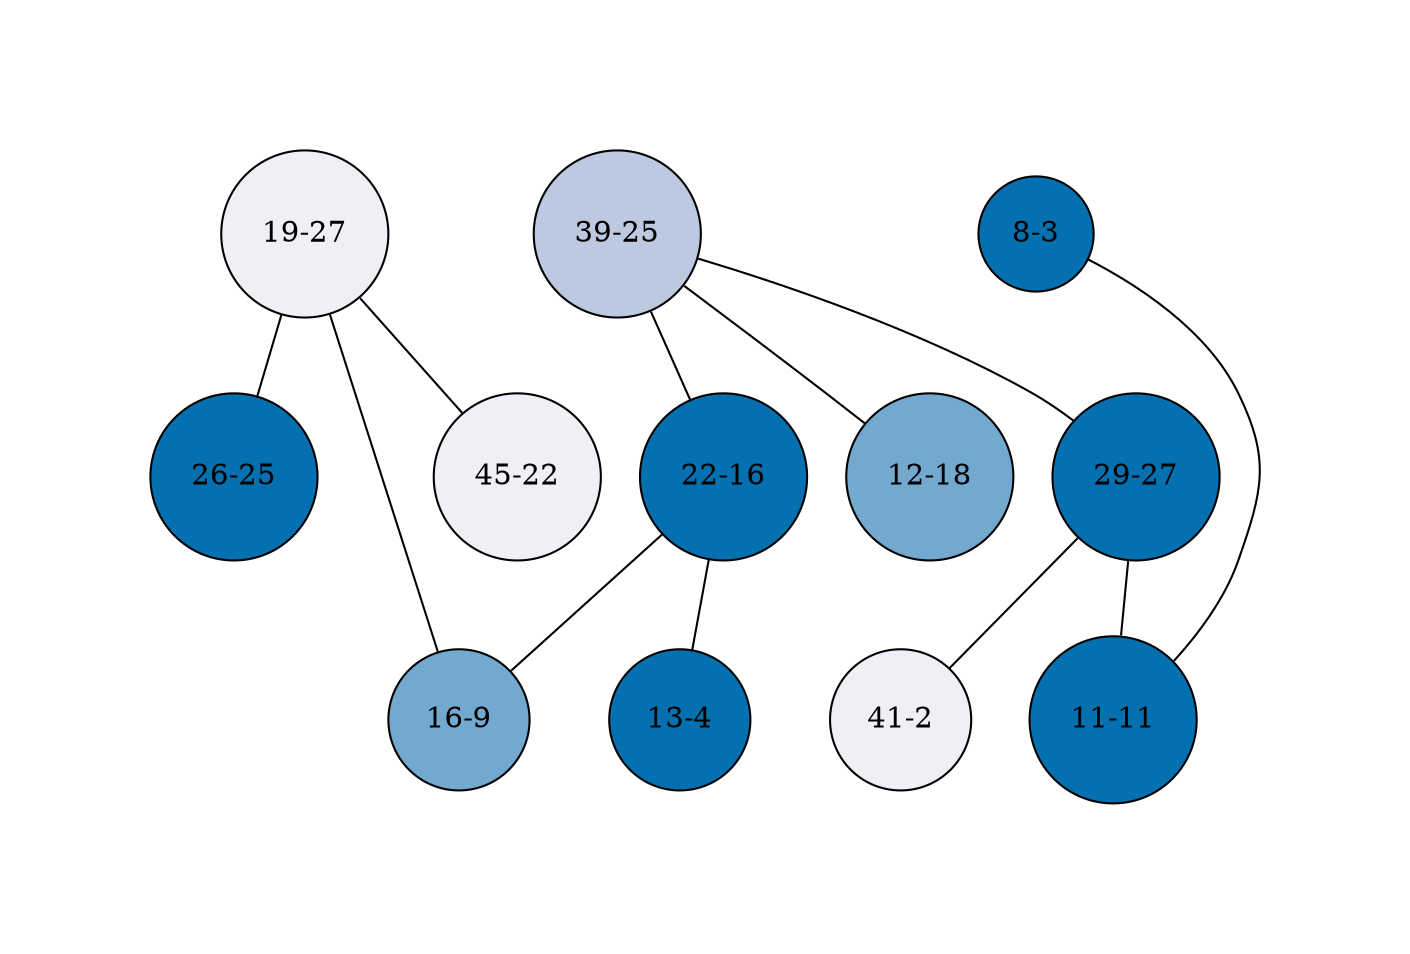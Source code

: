 strict graph G {
labelloc=b;
ratio=auto;
pad="1.0";
node [width="0.3", shape=circle, height="0.3", style=filled, label=""];
0 [xCoordinate="27.0", appears_in_slice=4, yCoordinate="19.0", colorscheme=pubu4, short_label="19-27", label="19-27", fillcolor=1, id=6, size="633.254746246"];
1 [xCoordinate="25.0", appears_in_slice=3, yCoordinate="39.0", colorscheme=pubu4, short_label="39-25", label="39-25", fillcolor=2, id=1, size="625.412582206"];
2 [xCoordinate="16.0", appears_in_slice=1, yCoordinate="22.0", colorscheme=pubu4, short_label="22-16", label="22-16", fillcolor=4, id=2, size="374.115895272"];
3 [xCoordinate="25.0", appears_in_slice=1, yCoordinate="26.0", colorscheme=pubu4, short_label="26-25", label="26-25", fillcolor=4, id=3, size="274.194482359"];
4 [xCoordinate="9.0", appears_in_slice=2, yCoordinate="16.0", colorscheme=pubu4, short_label="16-9", label="16-9", fillcolor=3, id=0, size="577.888075444"];
5 [xCoordinate="4.0", appears_in_slice=1, yCoordinate="13.0", colorscheme=pubu4, short_label="13-4", label="13-4", fillcolor=4, id=4, size="374.115895272"];
6 [xCoordinate="18.0", appears_in_slice=2, yCoordinate="12.0", colorscheme=pubu4, short_label="12-18", label="12-18", fillcolor=3, id=5, size="577.888075444"];
7 [xCoordinate="27.0", appears_in_slice=1, yCoordinate="29.0", colorscheme=pubu4, short_label="29-27", label="29-27", fillcolor=4, id=7, size="374.115895272"];
8 [xCoordinate="3.0", appears_in_slice=1, yCoordinate="8.0", colorscheme=pubu4, short_label="8-3", label="8-3", fillcolor=4, id=8, size="648.310377632"];
9 [xCoordinate="11.0", appears_in_slice=1, yCoordinate="11.0", colorscheme=pubu4, short_label="11-11", label="11-11", fillcolor=4, id=9, size="274.194482359"];
10 [xCoordinate="22.0", appears_in_slice=4, yCoordinate="45.0", colorscheme=pubu4, short_label="45-22", label="45-22", fillcolor=1, id=10, size="633.254746246"];
11 [xCoordinate="2.0", appears_in_slice=4, yCoordinate="41.0", colorscheme=pubu4, short_label="41-2", label="41-2", fillcolor=1, id=11, size="633.254746246"];
0 -- 10  [inverseweight="2.35402585305", weight="0.424804170567"];
0 -- 3  [inverseweight="1.53823084791", weight="0.650097481377"];
0 -- 4  [inverseweight="7.04988959844", weight="0.141846192914"];
1 -- 2  [inverseweight="3.27334881448", weight="0.305497536827"];
1 -- 6  [inverseweight="1.56877360802", weight="0.637440606401"];
1 -- 7  [inverseweight="5.02587181097", weight="0.198970454801"];
2 -- 4  [inverseweight="1.58575624499", weight="0.63061394408"];
2 -- 5  [inverseweight="2.01969375231", weight="0.495124569681"];
7 -- 11  [inverseweight="3.05207968305", weight="0.327645443058"];
7 -- 9  [inverseweight="3.61823614456", weight="0.276377759783"];
8 -- 9  [inverseweight="1.31002595978", weight="0.763343651733"];
}
